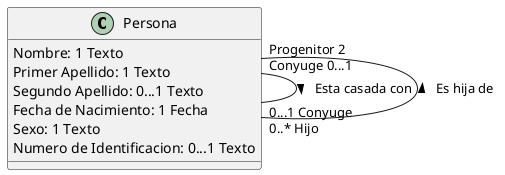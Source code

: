 @startuml
class Persona{
    Nombre: 1 Texto 
    Primer Apellido: 1 Texto
    Segundo Apellido: 0...1 Texto
    Fecha de Nacimiento: 1 Fecha
    Sexo: 1 Texto
    Numero de Identificacion: 0...1 Texto
}

Persona "Conyuge 0...1" -- "0...1 Conyuge" Persona : > Esta casada con 
Persona "Progenitor 2" -- "0..* Hijo" Persona : < Es hija de 

@enduml

